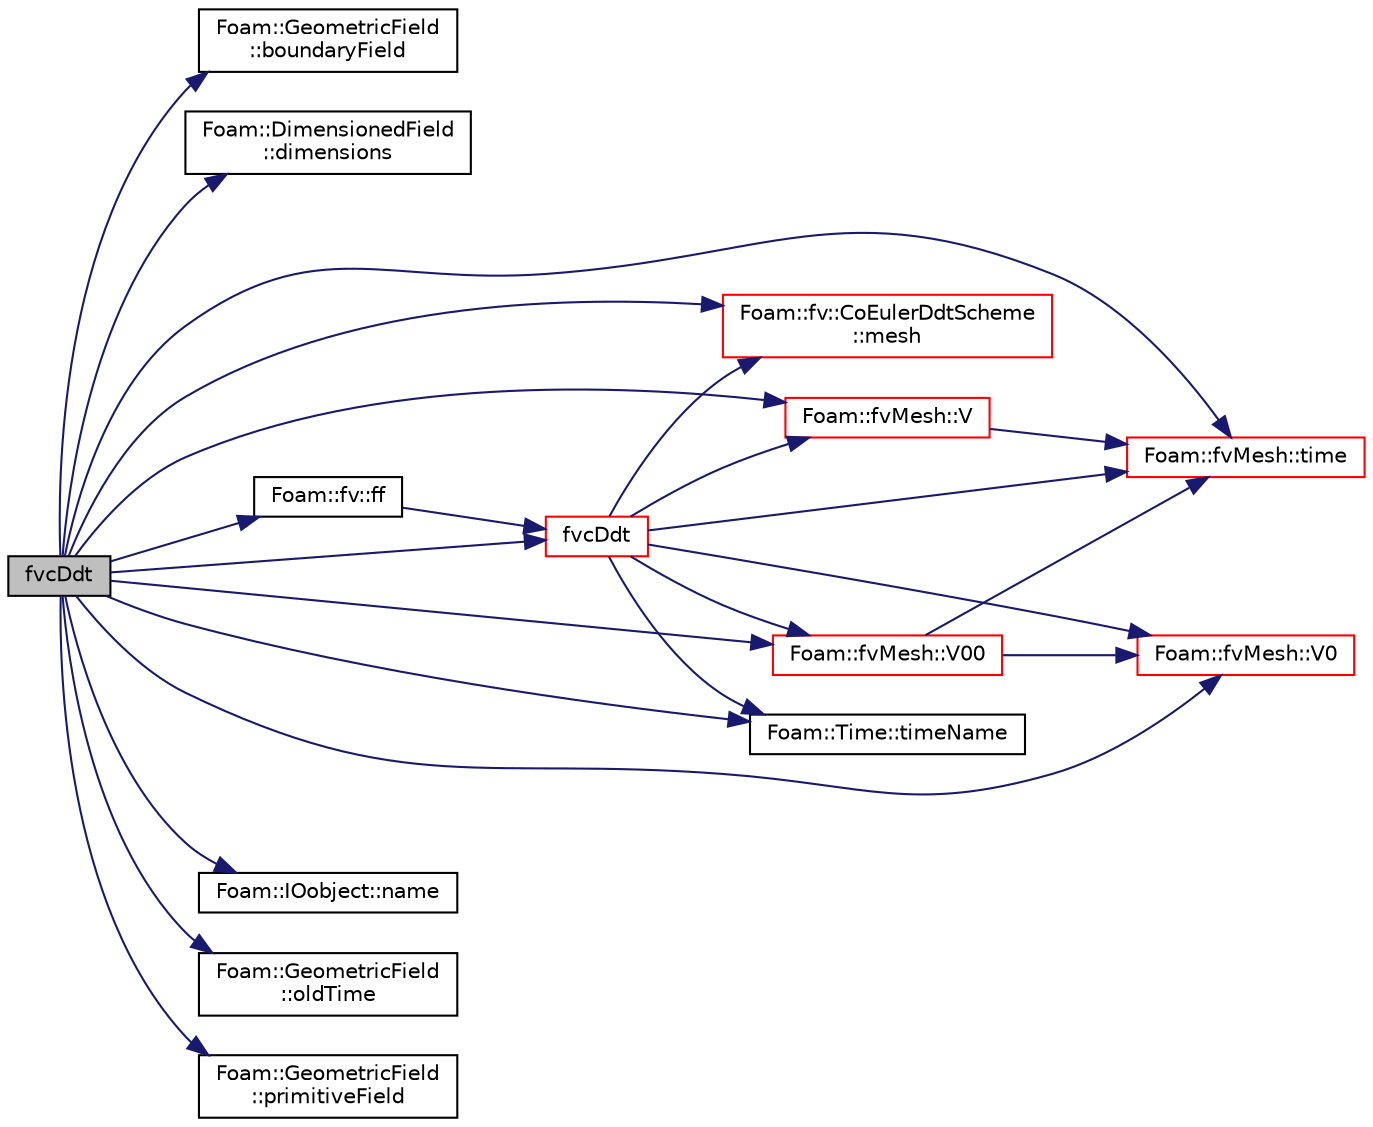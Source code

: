 digraph "fvcDdt"
{
  bgcolor="transparent";
  edge [fontname="Helvetica",fontsize="10",labelfontname="Helvetica",labelfontsize="10"];
  node [fontname="Helvetica",fontsize="10",shape=record];
  rankdir="LR";
  Node425 [label="fvcDdt",height=0.2,width=0.4,color="black", fillcolor="grey75", style="filled", fontcolor="black"];
  Node425 -> Node426 [color="midnightblue",fontsize="10",style="solid",fontname="Helvetica"];
  Node426 [label="Foam::GeometricField\l::boundaryField",height=0.2,width=0.4,color="black",URL="$a23249.html#a9ff7de36fba06b4f4f77a75142ad72b6",tooltip="Return const-reference to the boundary field. "];
  Node425 -> Node427 [color="midnightblue",fontsize="10",style="solid",fontname="Helvetica"];
  Node427 [label="Foam::DimensionedField\l::dimensions",height=0.2,width=0.4,color="black",URL="$a27497.html#a512673c2674ca2d38885f1bb5f6994fb",tooltip="Return dimensions. "];
  Node425 -> Node428 [color="midnightblue",fontsize="10",style="solid",fontname="Helvetica"];
  Node428 [label="Foam::fv::ff",height=0.2,width=0.4,color="black",URL="$a21858.html#ab38421d38a2395d0ae398d03fc20609c"];
  Node428 -> Node429 [color="midnightblue",fontsize="10",style="solid",fontname="Helvetica"];
  Node429 [label="fvcDdt",height=0.2,width=0.4,color="red",URL="$a23293.html#a2b9a1541ce06c457e16e2cb676f67e46"];
  Node429 -> Node431 [color="midnightblue",fontsize="10",style="solid",fontname="Helvetica"];
  Node431 [label="Foam::fv::CoEulerDdtScheme\l::mesh",height=0.2,width=0.4,color="red",URL="$a23289.html#a470f06cfb9b6ee887cd85d63de275607",tooltip="Return mesh reference. "];
  Node429 -> Node446 [color="midnightblue",fontsize="10",style="solid",fontname="Helvetica"];
  Node446 [label="Foam::fvMesh::time",height=0.2,width=0.4,color="red",URL="$a23593.html#a0d94096809fe3376b29a2a29ca11bb18",tooltip="Return the top-level database. "];
  Node429 -> Node448 [color="midnightblue",fontsize="10",style="solid",fontname="Helvetica"];
  Node448 [label="Foam::Time::timeName",height=0.2,width=0.4,color="black",URL="$a27457.html#a5ae6a110de1b22323e19a46943c7f0c1",tooltip="Return time name of given scalar time. "];
  Node429 -> Node449 [color="midnightblue",fontsize="10",style="solid",fontname="Helvetica"];
  Node449 [label="Foam::fvMesh::V",height=0.2,width=0.4,color="red",URL="$a23593.html#a13990535f2b5c121ee3f2dcd8c5c8b58",tooltip="Return cell volumes. "];
  Node449 -> Node446 [color="midnightblue",fontsize="10",style="solid",fontname="Helvetica"];
  Node429 -> Node510 [color="midnightblue",fontsize="10",style="solid",fontname="Helvetica"];
  Node510 [label="Foam::fvMesh::V0",height=0.2,width=0.4,color="red",URL="$a23593.html#a95c6ad4c59750a903039e82c7cc0d905",tooltip="Return old-time cell volumes. "];
  Node429 -> Node511 [color="midnightblue",fontsize="10",style="solid",fontname="Helvetica"];
  Node511 [label="Foam::fvMesh::V00",height=0.2,width=0.4,color="red",URL="$a23593.html#a2a5ad29bbf9f63ae344084de6b336793",tooltip="Return old-old-time cell volumes. "];
  Node511 -> Node446 [color="midnightblue",fontsize="10",style="solid",fontname="Helvetica"];
  Node511 -> Node510 [color="midnightblue",fontsize="10",style="solid",fontname="Helvetica"];
  Node425 -> Node429 [color="midnightblue",fontsize="10",style="solid",fontname="Helvetica"];
  Node425 -> Node431 [color="midnightblue",fontsize="10",style="solid",fontname="Helvetica"];
  Node425 -> Node513 [color="midnightblue",fontsize="10",style="solid",fontname="Helvetica"];
  Node513 [label="Foam::IOobject::name",height=0.2,width=0.4,color="black",URL="$a27249.html#acc80e00a8ac919288fb55bd14cc88bf6",tooltip="Return name. "];
  Node425 -> Node441 [color="midnightblue",fontsize="10",style="solid",fontname="Helvetica"];
  Node441 [label="Foam::GeometricField\l::oldTime",height=0.2,width=0.4,color="black",URL="$a23249.html#a2f51be6de19012555f923b0902d64135",tooltip="Return old time field. "];
  Node425 -> Node434 [color="midnightblue",fontsize="10",style="solid",fontname="Helvetica"];
  Node434 [label="Foam::GeometricField\l::primitiveField",height=0.2,width=0.4,color="black",URL="$a23249.html#a3d8b34acd265b26c7d4984d1618f9ee2",tooltip="Return a const-reference to the internal field. "];
  Node425 -> Node446 [color="midnightblue",fontsize="10",style="solid",fontname="Helvetica"];
  Node425 -> Node448 [color="midnightblue",fontsize="10",style="solid",fontname="Helvetica"];
  Node425 -> Node449 [color="midnightblue",fontsize="10",style="solid",fontname="Helvetica"];
  Node425 -> Node510 [color="midnightblue",fontsize="10",style="solid",fontname="Helvetica"];
  Node425 -> Node511 [color="midnightblue",fontsize="10",style="solid",fontname="Helvetica"];
}
